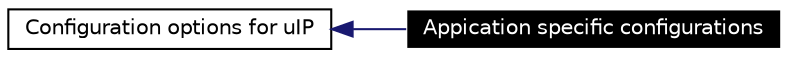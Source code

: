 digraph structs
{
  edge [fontname="Helvetica",fontsize=8,labelfontname="Helvetica",labelfontsize=8];
  node [fontname="Helvetica",fontsize=10,shape=record];
rankdir=LR;
  Node1 [label="Configuration options for uIP",height=0.2,width=0.4,color="black", fillcolor="white", style="filled",URL="$a00069.html"];
  Node0 [label="Appication specific configurations",height=0.2,width=0.4,color="white", fillcolor="black", style="filled" fontcolor="white"];
  Node1->Node0 [shape=plaintext, color="midnightblue", dir="back", style="solid"];
}
